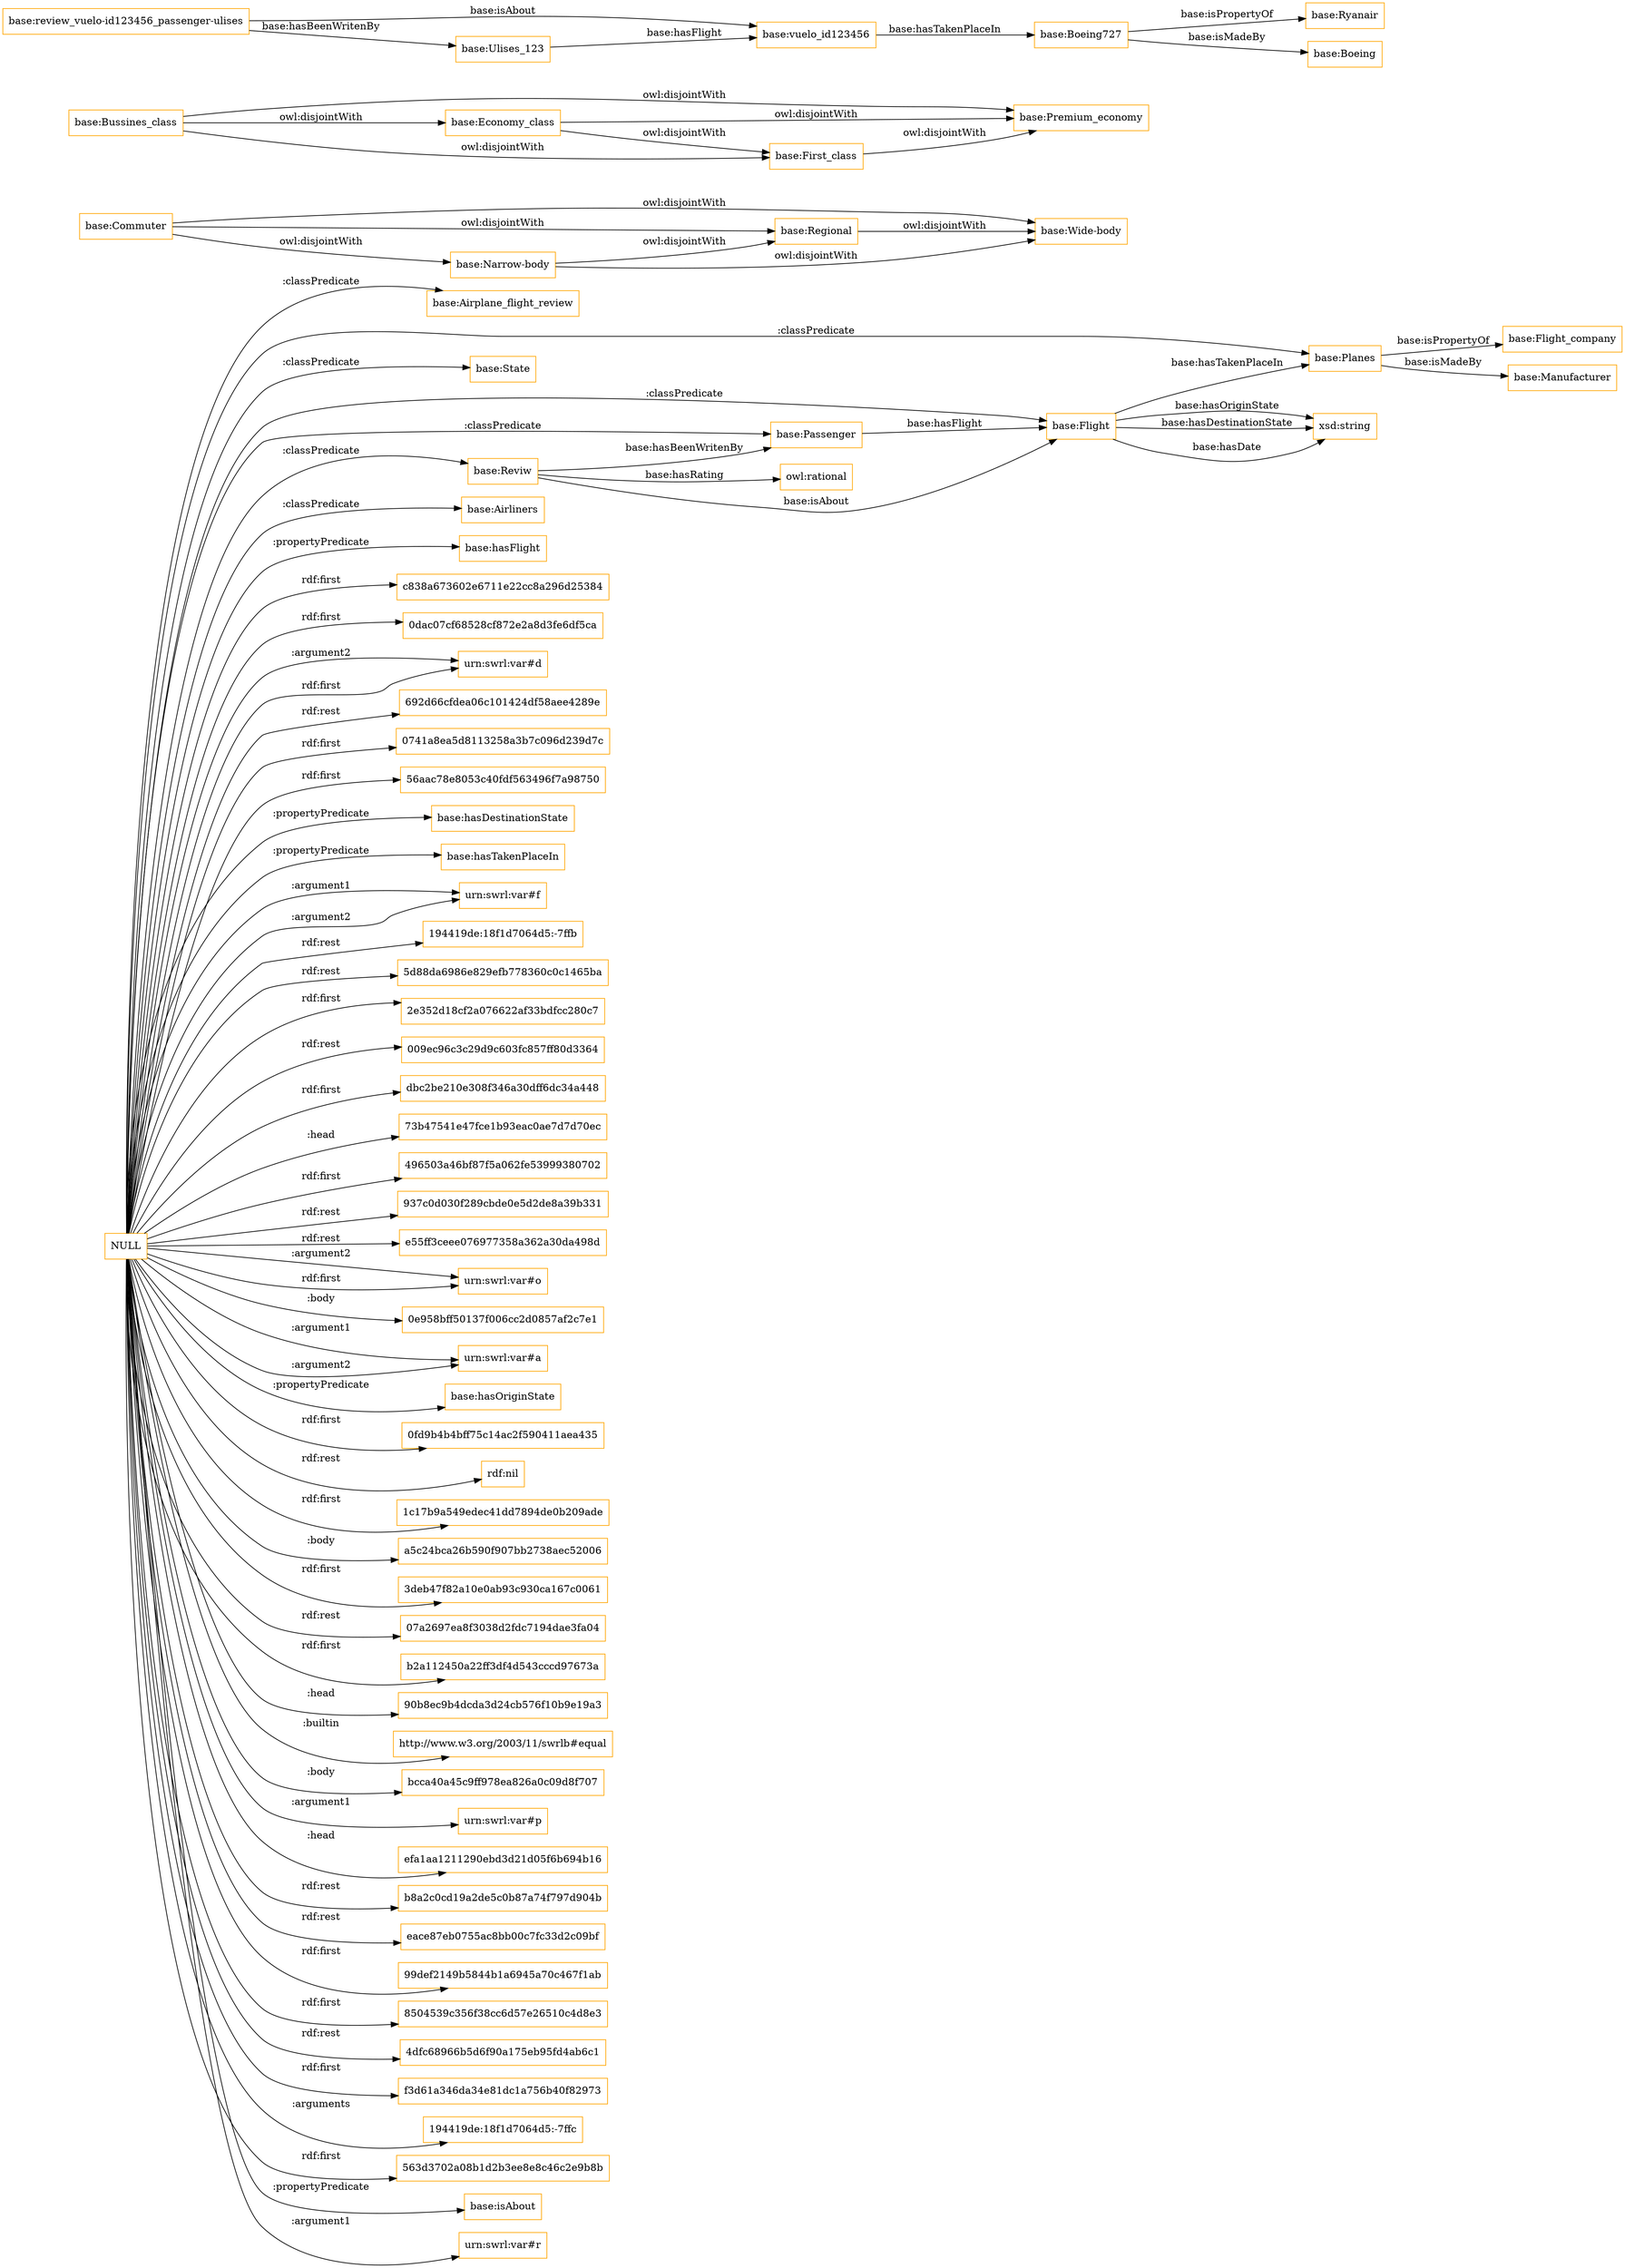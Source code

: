 digraph ar2dtool_diagram { 
rankdir=LR;
size="1501"
node [shape = rectangle, color="orange"]; "base:Airplane_flight_review" "base:Wide-body" "base:Economy_class" "base:Flight" "base:Commuter" "base:Regional" "base:State" "base:Planes" "base:Reviw" "base:Flight_company" "base:Passenger" "base:Airliners" "base:Narrow-body" "base:Premium_economy" "base:Bussines_class" "base:Manufacturer" "base:First_class" ; /*classes style*/
	"NULL" -> "base:hasFlight" [ label = ":propertyPredicate" ];
	"NULL" -> "c838a673602e6711e22cc8a296d25384" [ label = "rdf:first" ];
	"NULL" -> "0dac07cf68528cf872e2a8d3fe6df5ca" [ label = "rdf:first" ];
	"NULL" -> "urn:swrl:var#d" [ label = ":argument2" ];
	"NULL" -> "692d66cfdea06c101424df58aee4289e" [ label = "rdf:rest" ];
	"NULL" -> "0741a8ea5d8113258a3b7c096d239d7c" [ label = "rdf:first" ];
	"NULL" -> "56aac78e8053c40fdf563496f7a98750" [ label = "rdf:first" ];
	"NULL" -> "base:hasDestinationState" [ label = ":propertyPredicate" ];
	"NULL" -> "base:Flight" [ label = ":classPredicate" ];
	"NULL" -> "base:Planes" [ label = ":classPredicate" ];
	"NULL" -> "base:hasTakenPlaceIn" [ label = ":propertyPredicate" ];
	"NULL" -> "urn:swrl:var#f" [ label = ":argument1" ];
	"NULL" -> "urn:swrl:var#f" [ label = ":argument2" ];
	"NULL" -> "194419de:18f1d7064d5:-7ffb" [ label = "rdf:rest" ];
	"NULL" -> "5d88da6986e829efb778360c0c1465ba" [ label = "rdf:rest" ];
	"NULL" -> "2e352d18cf2a076622af33bdfcc280c7" [ label = "rdf:first" ];
	"NULL" -> "009ec96c3c29d9c603fc857ff80d3364" [ label = "rdf:rest" ];
	"NULL" -> "base:Reviw" [ label = ":classPredicate" ];
	"NULL" -> "dbc2be210e308f346a30dff6dc34a448" [ label = "rdf:first" ];
	"NULL" -> "73b47541e47fce1b93eac0ae7d7d70ec" [ label = ":head" ];
	"NULL" -> "496503a46bf87f5a062fe53999380702" [ label = "rdf:first" ];
	"NULL" -> "937c0d030f289cbde0e5d2de8a39b331" [ label = "rdf:rest" ];
	"NULL" -> "e55ff3ceee076977358a362a30da498d" [ label = "rdf:rest" ];
	"NULL" -> "urn:swrl:var#o" [ label = ":argument2" ];
	"NULL" -> "0e958bff50137f006cc2d0857af2c7e1" [ label = ":body" ];
	"NULL" -> "urn:swrl:var#a" [ label = ":argument1" ];
	"NULL" -> "base:hasOriginState" [ label = ":propertyPredicate" ];
	"NULL" -> "0fd9b4b4bff75c14ac2f590411aea435" [ label = "rdf:first" ];
	"NULL" -> "rdf:nil" [ label = "rdf:rest" ];
	"NULL" -> "1c17b9a549edec41dd7894de0b209ade" [ label = "rdf:first" ];
	"NULL" -> "urn:swrl:var#d" [ label = "rdf:first" ];
	"NULL" -> "a5c24bca26b590f907bb2738aec52006" [ label = ":body" ];
	"NULL" -> "3deb47f82a10e0ab93c930ca167c0061" [ label = "rdf:first" ];
	"NULL" -> "base:Airliners" [ label = ":classPredicate" ];
	"NULL" -> "07a2697ea8f3038d2fdc7194dae3fa04" [ label = "rdf:rest" ];
	"NULL" -> "b2a112450a22ff3df4d543cccd97673a" [ label = "rdf:first" ];
	"NULL" -> "90b8ec9b4dcda3d24cb576f10b9e19a3" [ label = ":head" ];
	"NULL" -> "http://www.w3.org/2003/11/swrlb#equal" [ label = ":builtin" ];
	"NULL" -> "base:Passenger" [ label = ":classPredicate" ];
	"NULL" -> "bcca40a45c9ff978ea826a0c09d8f707" [ label = ":body" ];
	"NULL" -> "urn:swrl:var#p" [ label = ":argument1" ];
	"NULL" -> "efa1aa1211290ebd3d21d05f6b694b16" [ label = ":head" ];
	"NULL" -> "b8a2c0cd19a2de5c0b87a74f797d904b" [ label = "rdf:rest" ];
	"NULL" -> "eace87eb0755ac8bb00c7fc33d2c09bf" [ label = "rdf:rest" ];
	"NULL" -> "urn:swrl:var#o" [ label = "rdf:first" ];
	"NULL" -> "99def2149b5844b1a6945a70c467f1ab" [ label = "rdf:first" ];
	"NULL" -> "8504539c356f38cc6d57e26510c4d8e3" [ label = "rdf:first" ];
	"NULL" -> "urn:swrl:var#a" [ label = ":argument2" ];
	"NULL" -> "4dfc68966b5d6f90a175eb95fd4ab6c1" [ label = "rdf:rest" ];
	"NULL" -> "f3d61a346da34e81dc1a756b40f82973" [ label = "rdf:first" ];
	"NULL" -> "base:State" [ label = ":classPredicate" ];
	"NULL" -> "194419de:18f1d7064d5:-7ffc" [ label = ":arguments" ];
	"NULL" -> "base:Airplane_flight_review" [ label = ":classPredicate" ];
	"NULL" -> "563d3702a08b1d2b3ee8e8c46c2e9b8b" [ label = "rdf:first" ];
	"NULL" -> "base:isAbout" [ label = ":propertyPredicate" ];
	"NULL" -> "urn:swrl:var#r" [ label = ":argument1" ];
	"base:First_class" -> "base:Premium_economy" [ label = "owl:disjointWith" ];
	"base:Commuter" -> "base:Wide-body" [ label = "owl:disjointWith" ];
	"base:Commuter" -> "base:Regional" [ label = "owl:disjointWith" ];
	"base:Commuter" -> "base:Narrow-body" [ label = "owl:disjointWith" ];
	"base:vuelo_id123456" -> "base:Boeing727" [ label = "base:hasTakenPlaceIn" ];
	"base:Regional" -> "base:Wide-body" [ label = "owl:disjointWith" ];
	"base:Ulises_123" -> "base:vuelo_id123456" [ label = "base:hasFlight" ];
	"base:Economy_class" -> "base:Premium_economy" [ label = "owl:disjointWith" ];
	"base:Economy_class" -> "base:First_class" [ label = "owl:disjointWith" ];
	"base:Bussines_class" -> "base:Premium_economy" [ label = "owl:disjointWith" ];
	"base:Bussines_class" -> "base:First_class" [ label = "owl:disjointWith" ];
	"base:Bussines_class" -> "base:Economy_class" [ label = "owl:disjointWith" ];
	"base:review_vuelo-id123456_passenger-ulises" -> "base:Ulises_123" [ label = "base:hasBeenWritenBy" ];
	"base:review_vuelo-id123456_passenger-ulises" -> "base:vuelo_id123456" [ label = "base:isAbout" ];
	"base:Boeing727" -> "base:Ryanair" [ label = "base:isPropertyOf" ];
	"base:Boeing727" -> "base:Boeing" [ label = "base:isMadeBy" ];
	"base:Narrow-body" -> "base:Wide-body" [ label = "owl:disjointWith" ];
	"base:Narrow-body" -> "base:Regional" [ label = "owl:disjointWith" ];
	"base:Flight" -> "xsd:string" [ label = "base:hasDate" ];
	"base:Planes" -> "base:Flight_company" [ label = "base:isPropertyOf" ];
	"base:Reviw" -> "base:Flight" [ label = "base:isAbout" ];
	"base:Passenger" -> "base:Flight" [ label = "base:hasFlight" ];
	"base:Reviw" -> "base:Passenger" [ label = "base:hasBeenWritenBy" ];
	"base:Flight" -> "xsd:string" [ label = "base:hasOriginState" ];
	"base:Reviw" -> "owl:rational" [ label = "base:hasRating" ];
	"base:Flight" -> "xsd:string" [ label = "base:hasDestinationState" ];
	"base:Flight" -> "base:Planes" [ label = "base:hasTakenPlaceIn" ];
	"base:Planes" -> "base:Manufacturer" [ label = "base:isMadeBy" ];

}
